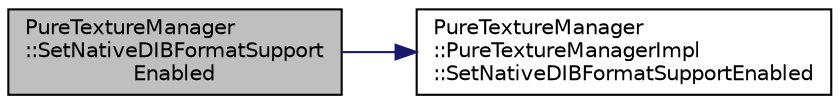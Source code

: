 digraph "PureTextureManager::SetNativeDIBFormatSupportEnabled"
{
 // LATEX_PDF_SIZE
  edge [fontname="Helvetica",fontsize="10",labelfontname="Helvetica",labelfontsize="10"];
  node [fontname="Helvetica",fontsize="10",shape=record];
  rankdir="LR";
  Node1 [label="PureTextureManager\l::SetNativeDIBFormatSupport\lEnabled",height=0.2,width=0.4,color="black", fillcolor="grey75", style="filled", fontcolor="black",tooltip="Sets whether direct upload of BGRA-format images is enabled or not."];
  Node1 -> Node2 [color="midnightblue",fontsize="10",style="solid",fontname="Helvetica"];
  Node2 [label="PureTextureManager\l::PureTextureManagerImpl\l::SetNativeDIBFormatSupportEnabled",height=0.2,width=0.4,color="black", fillcolor="white", style="filled",URL="$class_pure_texture_manager_1_1_pure_texture_manager_impl.html#a0411166531c073e5754b896bd9624390",tooltip=" "];
}
